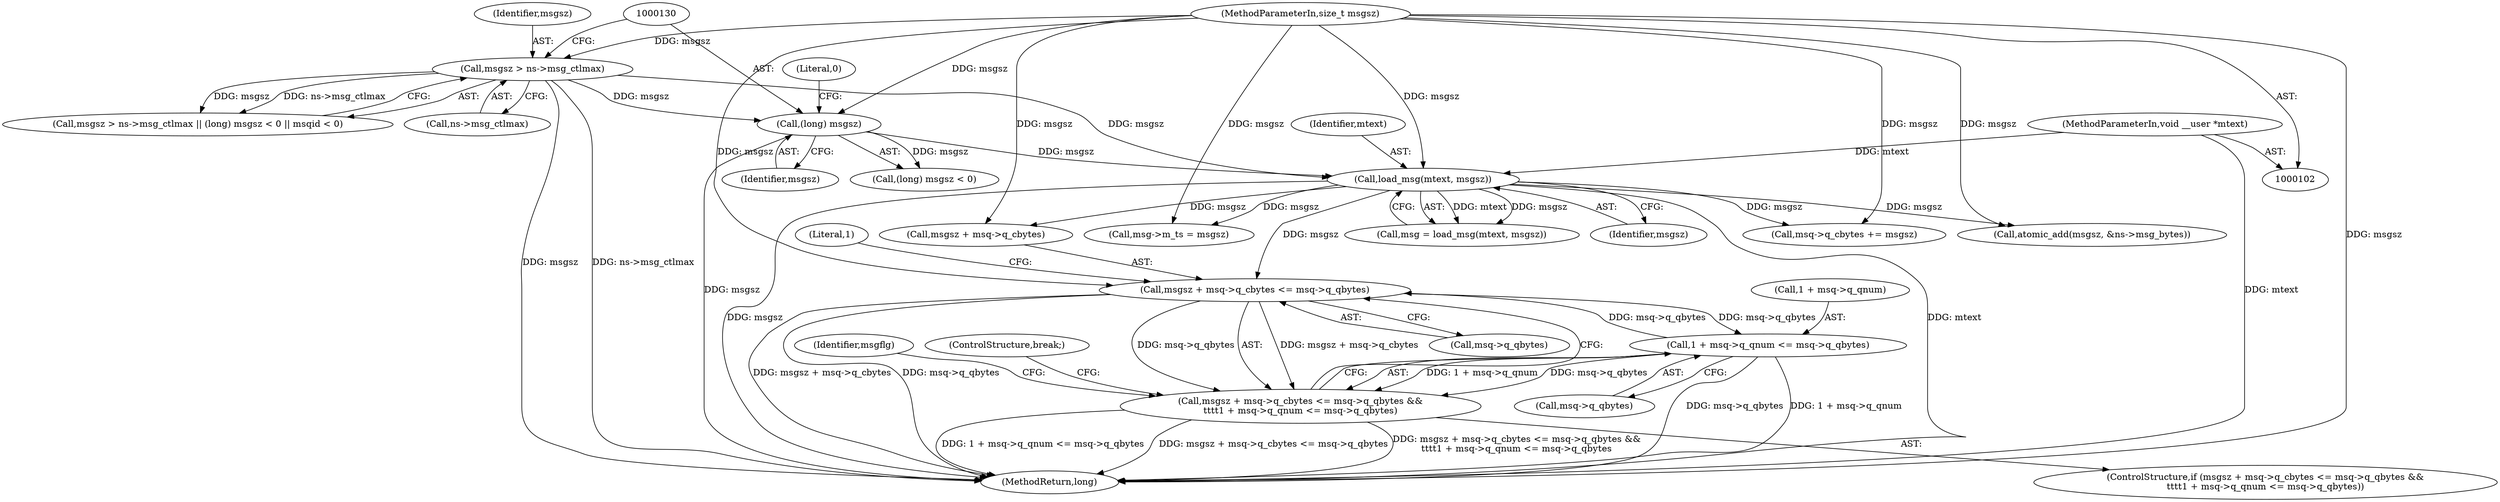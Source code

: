 digraph "0_linux_6062a8dc0517bce23e3c2f7d2fea5e22411269a3@pointer" {
"1000208" [label="(Call,msgsz + msq->q_cbytes <= msq->q_qbytes)"];
"1000106" [label="(MethodParameterIn,size_t msgsz)"];
"1000148" [label="(Call,load_msg(mtext, msgsz))"];
"1000105" [label="(MethodParameterIn,void __user *mtext)"];
"1000122" [label="(Call,msgsz > ns->msg_ctlmax)"];
"1000129" [label="(Call,(long) msgsz)"];
"1000217" [label="(Call,1 + msq->q_qnum <= msq->q_qbytes)"];
"1000208" [label="(Call,msgsz + msq->q_cbytes <= msq->q_qbytes)"];
"1000207" [label="(Call,msgsz + msq->q_cbytes <= msq->q_qbytes &&\n\t\t\t\t1 + msq->q_qnum <= msq->q_qbytes)"];
"1000121" [label="(Call,msgsz > ns->msg_ctlmax || (long) msgsz < 0 || msqid < 0)"];
"1000206" [label="(ControlStructure,if (msgsz + msq->q_cbytes <= msq->q_qbytes &&\n\t\t\t\t1 + msq->q_qnum <= msq->q_qbytes))"];
"1000223" [label="(Call,msq->q_qbytes)"];
"1000208" [label="(Call,msgsz + msq->q_cbytes <= msq->q_qbytes)"];
"1000342" [label="(MethodReturn,long)"];
"1000230" [label="(Identifier,msgflg)"];
"1000313" [label="(Call,atomic_add(msgsz, &ns->msg_bytes))"];
"1000124" [label="(Call,ns->msg_ctlmax)"];
"1000148" [label="(Call,load_msg(mtext, msgsz))"];
"1000132" [label="(Literal,0)"];
"1000106" [label="(MethodParameterIn,size_t msgsz)"];
"1000218" [label="(Call,1 + msq->q_qnum)"];
"1000146" [label="(Call,msg = load_msg(mtext, msgsz))"];
"1000105" [label="(MethodParameterIn,void __user *mtext)"];
"1000162" [label="(Call,msg->m_ts = msgsz)"];
"1000122" [label="(Call,msgsz > ns->msg_ctlmax)"];
"1000219" [label="(Literal,1)"];
"1000129" [label="(Call,(long) msgsz)"];
"1000131" [label="(Identifier,msgsz)"];
"1000304" [label="(Call,msq->q_cbytes += msgsz)"];
"1000150" [label="(Identifier,msgsz)"];
"1000209" [label="(Call,msgsz + msq->q_cbytes)"];
"1000214" [label="(Call,msq->q_qbytes)"];
"1000227" [label="(ControlStructure,break;)"];
"1000149" [label="(Identifier,mtext)"];
"1000217" [label="(Call,1 + msq->q_qnum <= msq->q_qbytes)"];
"1000123" [label="(Identifier,msgsz)"];
"1000128" [label="(Call,(long) msgsz < 0)"];
"1000207" [label="(Call,msgsz + msq->q_cbytes <= msq->q_qbytes &&\n\t\t\t\t1 + msq->q_qnum <= msq->q_qbytes)"];
"1000208" -> "1000207"  [label="AST: "];
"1000208" -> "1000214"  [label="CFG: "];
"1000209" -> "1000208"  [label="AST: "];
"1000214" -> "1000208"  [label="AST: "];
"1000219" -> "1000208"  [label="CFG: "];
"1000207" -> "1000208"  [label="CFG: "];
"1000208" -> "1000342"  [label="DDG: msgsz + msq->q_cbytes"];
"1000208" -> "1000342"  [label="DDG: msq->q_qbytes"];
"1000208" -> "1000207"  [label="DDG: msgsz + msq->q_cbytes"];
"1000208" -> "1000207"  [label="DDG: msq->q_qbytes"];
"1000106" -> "1000208"  [label="DDG: msgsz"];
"1000148" -> "1000208"  [label="DDG: msgsz"];
"1000217" -> "1000208"  [label="DDG: msq->q_qbytes"];
"1000208" -> "1000217"  [label="DDG: msq->q_qbytes"];
"1000106" -> "1000102"  [label="AST: "];
"1000106" -> "1000342"  [label="DDG: msgsz"];
"1000106" -> "1000122"  [label="DDG: msgsz"];
"1000106" -> "1000129"  [label="DDG: msgsz"];
"1000106" -> "1000148"  [label="DDG: msgsz"];
"1000106" -> "1000162"  [label="DDG: msgsz"];
"1000106" -> "1000209"  [label="DDG: msgsz"];
"1000106" -> "1000304"  [label="DDG: msgsz"];
"1000106" -> "1000313"  [label="DDG: msgsz"];
"1000148" -> "1000146"  [label="AST: "];
"1000148" -> "1000150"  [label="CFG: "];
"1000149" -> "1000148"  [label="AST: "];
"1000150" -> "1000148"  [label="AST: "];
"1000146" -> "1000148"  [label="CFG: "];
"1000148" -> "1000342"  [label="DDG: mtext"];
"1000148" -> "1000342"  [label="DDG: msgsz"];
"1000148" -> "1000146"  [label="DDG: mtext"];
"1000148" -> "1000146"  [label="DDG: msgsz"];
"1000105" -> "1000148"  [label="DDG: mtext"];
"1000122" -> "1000148"  [label="DDG: msgsz"];
"1000129" -> "1000148"  [label="DDG: msgsz"];
"1000148" -> "1000162"  [label="DDG: msgsz"];
"1000148" -> "1000209"  [label="DDG: msgsz"];
"1000148" -> "1000304"  [label="DDG: msgsz"];
"1000148" -> "1000313"  [label="DDG: msgsz"];
"1000105" -> "1000102"  [label="AST: "];
"1000105" -> "1000342"  [label="DDG: mtext"];
"1000122" -> "1000121"  [label="AST: "];
"1000122" -> "1000124"  [label="CFG: "];
"1000123" -> "1000122"  [label="AST: "];
"1000124" -> "1000122"  [label="AST: "];
"1000130" -> "1000122"  [label="CFG: "];
"1000121" -> "1000122"  [label="CFG: "];
"1000122" -> "1000342"  [label="DDG: msgsz"];
"1000122" -> "1000342"  [label="DDG: ns->msg_ctlmax"];
"1000122" -> "1000121"  [label="DDG: msgsz"];
"1000122" -> "1000121"  [label="DDG: ns->msg_ctlmax"];
"1000122" -> "1000129"  [label="DDG: msgsz"];
"1000129" -> "1000128"  [label="AST: "];
"1000129" -> "1000131"  [label="CFG: "];
"1000130" -> "1000129"  [label="AST: "];
"1000131" -> "1000129"  [label="AST: "];
"1000132" -> "1000129"  [label="CFG: "];
"1000129" -> "1000342"  [label="DDG: msgsz"];
"1000129" -> "1000128"  [label="DDG: msgsz"];
"1000217" -> "1000207"  [label="AST: "];
"1000217" -> "1000223"  [label="CFG: "];
"1000218" -> "1000217"  [label="AST: "];
"1000223" -> "1000217"  [label="AST: "];
"1000207" -> "1000217"  [label="CFG: "];
"1000217" -> "1000342"  [label="DDG: msq->q_qbytes"];
"1000217" -> "1000342"  [label="DDG: 1 + msq->q_qnum"];
"1000217" -> "1000207"  [label="DDG: 1 + msq->q_qnum"];
"1000217" -> "1000207"  [label="DDG: msq->q_qbytes"];
"1000207" -> "1000206"  [label="AST: "];
"1000227" -> "1000207"  [label="CFG: "];
"1000230" -> "1000207"  [label="CFG: "];
"1000207" -> "1000342"  [label="DDG: 1 + msq->q_qnum <= msq->q_qbytes"];
"1000207" -> "1000342"  [label="DDG: msgsz + msq->q_cbytes <= msq->q_qbytes"];
"1000207" -> "1000342"  [label="DDG: msgsz + msq->q_cbytes <= msq->q_qbytes &&\n\t\t\t\t1 + msq->q_qnum <= msq->q_qbytes"];
}
